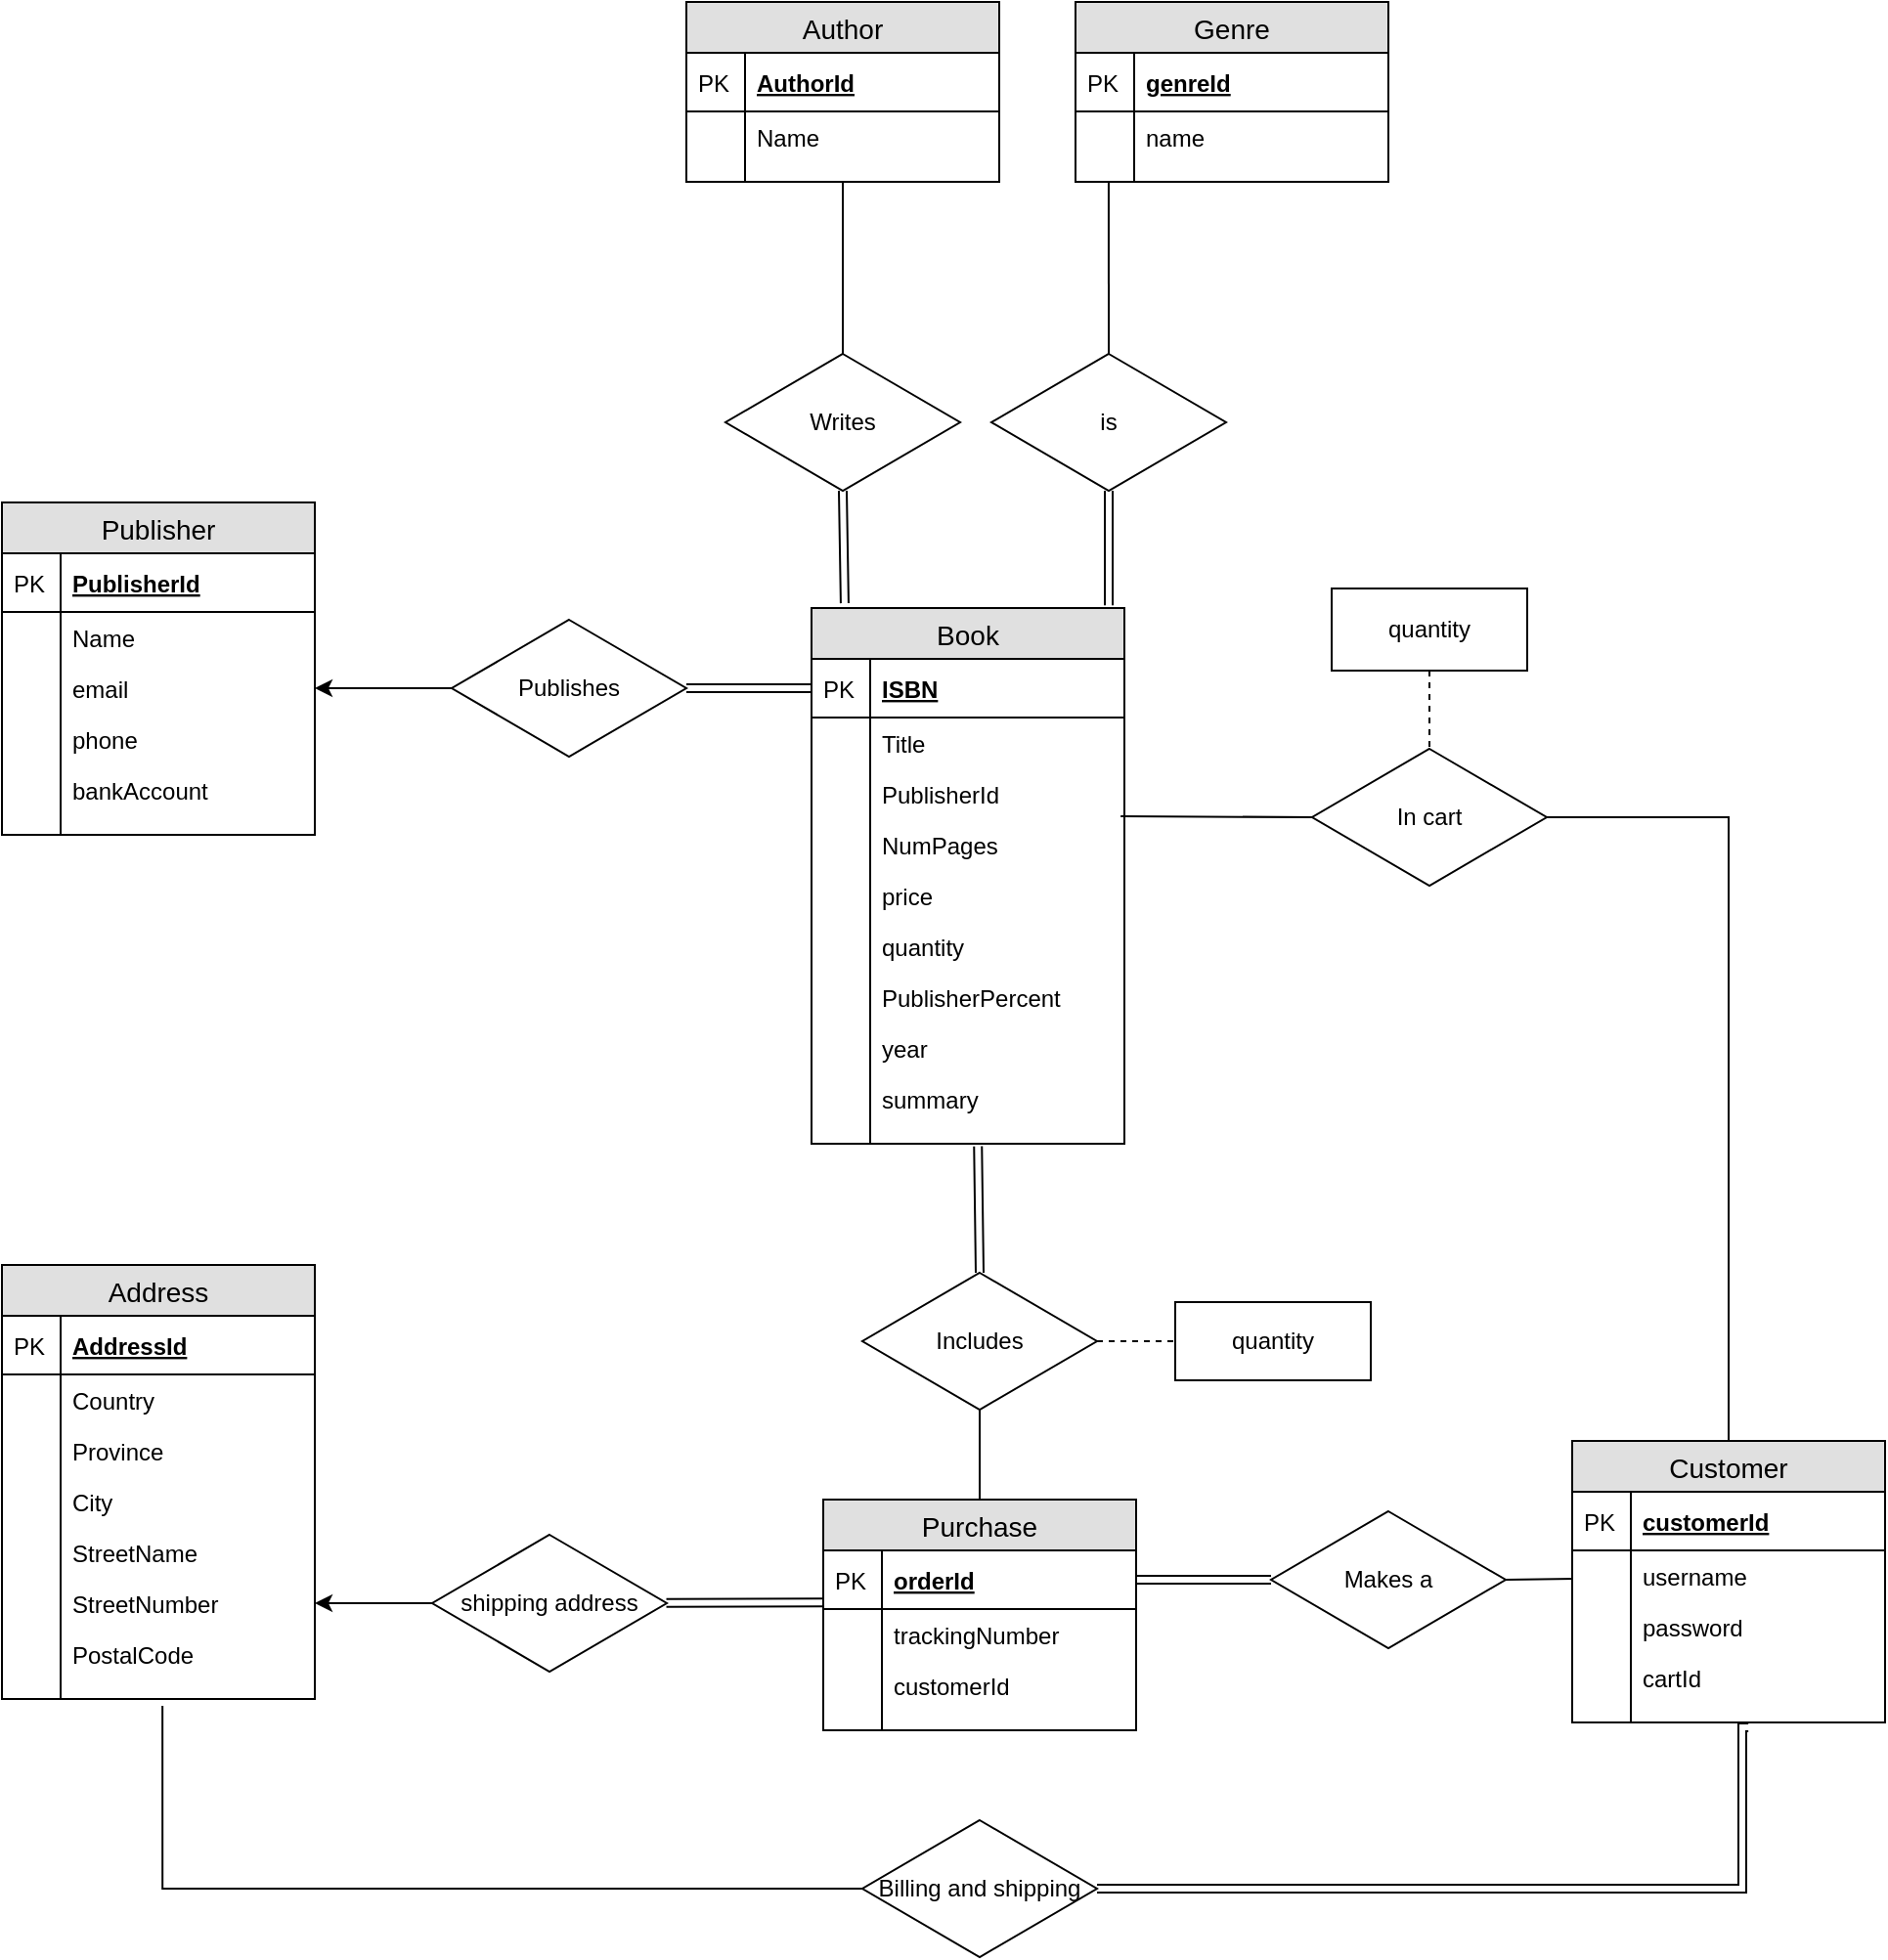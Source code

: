 <mxfile version="12.9.10" type="device"><diagram id="C5RBs43oDa-KdzZeNtuy" name="Page-1"><mxGraphModel dx="1422" dy="667" grid="1" gridSize="10" guides="1" tooltips="1" connect="1" arrows="1" fold="1" page="1" pageScale="1" pageWidth="827" pageHeight="1169" math="0" shadow="0"><root><mxCell id="WIyWlLk6GJQsqaUBKTNV-0"/><mxCell id="WIyWlLk6GJQsqaUBKTNV-1" parent="WIyWlLk6GJQsqaUBKTNV-0"/><mxCell id="-U5yD5bqYyOIiYCbtL5W-48" style="rounded=0;orthogonalLoop=1;jettySize=auto;html=1;exitX=0.5;exitY=0;exitDx=0;exitDy=0;entryX=0.5;entryY=1;entryDx=0;entryDy=0;endArrow=none;endFill=0;startArrow=none;startFill=0;" parent="WIyWlLk6GJQsqaUBKTNV-1" source="-U5yD5bqYyOIiYCbtL5W-30" target="-U5yD5bqYyOIiYCbtL5W-37" edge="1"><mxGeometry relative="1" as="geometry"/></mxCell><mxCell id="-U5yD5bqYyOIiYCbtL5W-30" value="Writes" style="rhombus;whiteSpace=wrap;html=1;" parent="WIyWlLk6GJQsqaUBKTNV-1" vertex="1"><mxGeometry x="370" y="180" width="120" height="70" as="geometry"/></mxCell><mxCell id="-U5yD5bqYyOIiYCbtL5W-72" style="rounded=0;orthogonalLoop=1;jettySize=auto;html=1;entryX=0.5;entryY=1;entryDx=0;entryDy=0;endArrow=none;endFill=0;startArrow=none;startFill=0;exitX=0.106;exitY=-0.009;exitDx=0;exitDy=0;exitPerimeter=0;shape=link;" parent="WIyWlLk6GJQsqaUBKTNV-1" source="-U5yD5bqYyOIiYCbtL5W-49" target="-U5yD5bqYyOIiYCbtL5W-30" edge="1"><mxGeometry relative="1" as="geometry"/></mxCell><mxCell id="-U5yD5bqYyOIiYCbtL5W-149" style="rounded=0;orthogonalLoop=1;jettySize=auto;html=1;exitX=0;exitY=0.5;exitDx=0;exitDy=0;entryX=1;entryY=0.5;entryDx=0;entryDy=0;endArrow=classic;endFill=1;" parent="WIyWlLk6GJQsqaUBKTNV-1" source="-U5yD5bqYyOIiYCbtL5W-148" target="-U5yD5bqYyOIiYCbtL5W-78" edge="1"><mxGeometry relative="1" as="geometry"/></mxCell><mxCell id="-U5yD5bqYyOIiYCbtL5W-152" style="rounded=0;orthogonalLoop=1;jettySize=auto;html=1;exitX=1;exitY=0.5;exitDx=0;exitDy=0;entryX=0;entryY=0.5;entryDx=0;entryDy=0;endArrow=none;endFill=0;startArrow=none;startFill=0;shape=link;" parent="WIyWlLk6GJQsqaUBKTNV-1" source="-U5yD5bqYyOIiYCbtL5W-148" target="-U5yD5bqYyOIiYCbtL5W-50" edge="1"><mxGeometry relative="1" as="geometry"/></mxCell><mxCell id="-U5yD5bqYyOIiYCbtL5W-148" value="Publishes" style="rhombus;whiteSpace=wrap;html=1;" parent="WIyWlLk6GJQsqaUBKTNV-1" vertex="1"><mxGeometry x="230" y="316" width="120" height="70" as="geometry"/></mxCell><mxCell id="-U5yD5bqYyOIiYCbtL5W-155" style="rounded=0;orthogonalLoop=1;jettySize=auto;html=1;exitX=0.5;exitY=0;exitDx=0;exitDy=0;endArrow=none;endFill=0;entryX=0.106;entryY=0.15;entryDx=0;entryDy=0;entryPerimeter=0;" parent="WIyWlLk6GJQsqaUBKTNV-1" source="-U5yD5bqYyOIiYCbtL5W-151" target="-U5yD5bqYyOIiYCbtL5W-120" edge="1"><mxGeometry relative="1" as="geometry"><mxPoint x="574" y="95" as="targetPoint"/></mxGeometry></mxCell><mxCell id="tvuTk1PtXQ_r1tq71RHd-0" style="rounded=0;orthogonalLoop=1;jettySize=auto;html=1;entryX=0.95;entryY=-0.005;entryDx=0;entryDy=0;startArrow=none;startFill=0;endArrow=none;endFill=0;entryPerimeter=0;shape=link;" parent="WIyWlLk6GJQsqaUBKTNV-1" source="-U5yD5bqYyOIiYCbtL5W-151" target="-U5yD5bqYyOIiYCbtL5W-49" edge="1"><mxGeometry relative="1" as="geometry"/></mxCell><mxCell id="-U5yD5bqYyOIiYCbtL5W-151" value="is" style="rhombus;whiteSpace=wrap;html=1;" parent="WIyWlLk6GJQsqaUBKTNV-1" vertex="1"><mxGeometry x="506" y="180" width="120" height="70" as="geometry"/></mxCell><mxCell id="-U5yD5bqYyOIiYCbtL5W-162" style="rounded=0;orthogonalLoop=1;jettySize=auto;html=1;exitX=0.5;exitY=0;exitDx=0;exitDy=0;entryX=0.532;entryY=1.133;entryDx=0;entryDy=0;entryPerimeter=0;endArrow=none;endFill=0;shape=link;" parent="WIyWlLk6GJQsqaUBKTNV-1" source="-U5yD5bqYyOIiYCbtL5W-158" target="-U5yD5bqYyOIiYCbtL5W-58" edge="1"><mxGeometry relative="1" as="geometry"/></mxCell><mxCell id="-U5yD5bqYyOIiYCbtL5W-163" style="rounded=0;orthogonalLoop=1;jettySize=auto;html=1;exitX=0.5;exitY=1;exitDx=0;exitDy=0;entryX=0.5;entryY=0;entryDx=0;entryDy=0;endArrow=none;endFill=0;" parent="WIyWlLk6GJQsqaUBKTNV-1" source="-U5yD5bqYyOIiYCbtL5W-158" target="-U5yD5bqYyOIiYCbtL5W-137" edge="1"><mxGeometry relative="1" as="geometry"/></mxCell><mxCell id="-U5yD5bqYyOIiYCbtL5W-37" value="Author" style="swimlane;fontStyle=0;childLayout=stackLayout;horizontal=1;startSize=26;fillColor=#e0e0e0;horizontalStack=0;resizeParent=1;resizeParentMax=0;resizeLast=0;collapsible=1;marginBottom=0;swimlaneFillColor=#ffffff;align=center;fontSize=14;" parent="WIyWlLk6GJQsqaUBKTNV-1" vertex="1"><mxGeometry x="350" width="160" height="92" as="geometry"/></mxCell><mxCell id="-U5yD5bqYyOIiYCbtL5W-38" value="AuthorId" style="shape=partialRectangle;top=0;left=0;right=0;bottom=1;align=left;verticalAlign=middle;fillColor=none;spacingLeft=34;spacingRight=4;overflow=hidden;rotatable=0;points=[[0,0.5],[1,0.5]];portConstraint=eastwest;dropTarget=0;fontStyle=5;fontSize=12;" parent="-U5yD5bqYyOIiYCbtL5W-37" vertex="1"><mxGeometry y="26" width="160" height="30" as="geometry"/></mxCell><mxCell id="-U5yD5bqYyOIiYCbtL5W-39" value="PK" style="shape=partialRectangle;top=0;left=0;bottom=0;fillColor=none;align=left;verticalAlign=middle;spacingLeft=4;spacingRight=4;overflow=hidden;rotatable=0;points=[];portConstraint=eastwest;part=1;fontSize=12;" parent="-U5yD5bqYyOIiYCbtL5W-38" vertex="1" connectable="0"><mxGeometry width="30" height="30" as="geometry"/></mxCell><mxCell id="-U5yD5bqYyOIiYCbtL5W-40" value="Name" style="shape=partialRectangle;top=0;left=0;right=0;bottom=0;align=left;verticalAlign=top;fillColor=none;spacingLeft=34;spacingRight=4;overflow=hidden;rotatable=0;points=[[0,0.5],[1,0.5]];portConstraint=eastwest;dropTarget=0;fontSize=12;" parent="-U5yD5bqYyOIiYCbtL5W-37" vertex="1"><mxGeometry y="56" width="160" height="26" as="geometry"/></mxCell><mxCell id="-U5yD5bqYyOIiYCbtL5W-41" value="" style="shape=partialRectangle;top=0;left=0;bottom=0;fillColor=none;align=left;verticalAlign=top;spacingLeft=4;spacingRight=4;overflow=hidden;rotatable=0;points=[];portConstraint=eastwest;part=1;fontSize=12;" parent="-U5yD5bqYyOIiYCbtL5W-40" vertex="1" connectable="0"><mxGeometry width="30" height="26" as="geometry"/></mxCell><mxCell id="-U5yD5bqYyOIiYCbtL5W-46" value="" style="shape=partialRectangle;top=0;left=0;right=0;bottom=0;align=left;verticalAlign=top;fillColor=none;spacingLeft=34;spacingRight=4;overflow=hidden;rotatable=0;points=[[0,0.5],[1,0.5]];portConstraint=eastwest;dropTarget=0;fontSize=12;" parent="-U5yD5bqYyOIiYCbtL5W-37" vertex="1"><mxGeometry y="82" width="160" height="10" as="geometry"/></mxCell><mxCell id="-U5yD5bqYyOIiYCbtL5W-47" value="" style="shape=partialRectangle;top=0;left=0;bottom=0;fillColor=none;align=left;verticalAlign=top;spacingLeft=4;spacingRight=4;overflow=hidden;rotatable=0;points=[];portConstraint=eastwest;part=1;fontSize=12;" parent="-U5yD5bqYyOIiYCbtL5W-46" vertex="1" connectable="0"><mxGeometry width="30" height="10" as="geometry"/></mxCell><mxCell id="-U5yD5bqYyOIiYCbtL5W-111" value="Genre" style="swimlane;fontStyle=0;childLayout=stackLayout;horizontal=1;startSize=26;fillColor=#e0e0e0;horizontalStack=0;resizeParent=1;resizeParentMax=0;resizeLast=0;collapsible=1;marginBottom=0;swimlaneFillColor=#ffffff;align=center;fontSize=14;" parent="WIyWlLk6GJQsqaUBKTNV-1" vertex="1"><mxGeometry x="549" width="160" height="92" as="geometry"/></mxCell><mxCell id="-U5yD5bqYyOIiYCbtL5W-112" value="genreId" style="shape=partialRectangle;top=0;left=0;right=0;bottom=1;align=left;verticalAlign=middle;fillColor=none;spacingLeft=34;spacingRight=4;overflow=hidden;rotatable=0;points=[[0,0.5],[1,0.5]];portConstraint=eastwest;dropTarget=0;fontStyle=5;fontSize=12;" parent="-U5yD5bqYyOIiYCbtL5W-111" vertex="1"><mxGeometry y="26" width="160" height="30" as="geometry"/></mxCell><mxCell id="-U5yD5bqYyOIiYCbtL5W-113" value="PK" style="shape=partialRectangle;top=0;left=0;bottom=0;fillColor=none;align=left;verticalAlign=middle;spacingLeft=4;spacingRight=4;overflow=hidden;rotatable=0;points=[];portConstraint=eastwest;part=1;fontSize=12;" parent="-U5yD5bqYyOIiYCbtL5W-112" vertex="1" connectable="0"><mxGeometry width="30" height="30" as="geometry"/></mxCell><mxCell id="-U5yD5bqYyOIiYCbtL5W-114" value="name" style="shape=partialRectangle;top=0;left=0;right=0;bottom=0;align=left;verticalAlign=top;fillColor=none;spacingLeft=34;spacingRight=4;overflow=hidden;rotatable=0;points=[[0,0.5],[1,0.5]];portConstraint=eastwest;dropTarget=0;fontSize=12;" parent="-U5yD5bqYyOIiYCbtL5W-111" vertex="1"><mxGeometry y="56" width="160" height="26" as="geometry"/></mxCell><mxCell id="-U5yD5bqYyOIiYCbtL5W-115" value="" style="shape=partialRectangle;top=0;left=0;bottom=0;fillColor=none;align=left;verticalAlign=top;spacingLeft=4;spacingRight=4;overflow=hidden;rotatable=0;points=[];portConstraint=eastwest;part=1;fontSize=12;" parent="-U5yD5bqYyOIiYCbtL5W-114" vertex="1" connectable="0"><mxGeometry width="30" height="26" as="geometry"/></mxCell><mxCell id="-U5yD5bqYyOIiYCbtL5W-120" value="" style="shape=partialRectangle;top=0;left=0;right=0;bottom=0;align=left;verticalAlign=top;fillColor=none;spacingLeft=34;spacingRight=4;overflow=hidden;rotatable=0;points=[[0,0.5],[1,0.5]];portConstraint=eastwest;dropTarget=0;fontSize=12;" parent="-U5yD5bqYyOIiYCbtL5W-111" vertex="1"><mxGeometry y="82" width="160" height="10" as="geometry"/></mxCell><mxCell id="-U5yD5bqYyOIiYCbtL5W-121" value="" style="shape=partialRectangle;top=0;left=0;bottom=0;fillColor=none;align=left;verticalAlign=top;spacingLeft=4;spacingRight=4;overflow=hidden;rotatable=0;points=[];portConstraint=eastwest;part=1;fontSize=12;" parent="-U5yD5bqYyOIiYCbtL5W-120" vertex="1" connectable="0"><mxGeometry width="30" height="10" as="geometry"/></mxCell><mxCell id="tvuTk1PtXQ_r1tq71RHd-68" style="edgeStyle=none;rounded=0;orthogonalLoop=1;jettySize=auto;html=1;exitX=1;exitY=0.5;exitDx=0;exitDy=0;entryX=0;entryY=0.5;entryDx=0;entryDy=0;startArrow=none;startFill=0;endArrow=none;endFill=0;dashed=1;" parent="WIyWlLk6GJQsqaUBKTNV-1" source="-U5yD5bqYyOIiYCbtL5W-158" target="tvuTk1PtXQ_r1tq71RHd-67" edge="1"><mxGeometry relative="1" as="geometry"/></mxCell><mxCell id="-U5yD5bqYyOIiYCbtL5W-158" value="Includes" style="rhombus;whiteSpace=wrap;html=1;" parent="WIyWlLk6GJQsqaUBKTNV-1" vertex="1"><mxGeometry x="440" y="650" width="120" height="70" as="geometry"/></mxCell><mxCell id="-U5yD5bqYyOIiYCbtL5W-49" value="Book" style="swimlane;fontStyle=0;childLayout=stackLayout;horizontal=1;startSize=26;fillColor=#e0e0e0;horizontalStack=0;resizeParent=1;resizeParentMax=0;resizeLast=0;collapsible=1;marginBottom=0;swimlaneFillColor=#ffffff;align=center;fontSize=14;" parent="WIyWlLk6GJQsqaUBKTNV-1" vertex="1"><mxGeometry x="414" y="310" width="160" height="274" as="geometry"/></mxCell><mxCell id="-U5yD5bqYyOIiYCbtL5W-50" value="ISBN" style="shape=partialRectangle;top=0;left=0;right=0;bottom=1;align=left;verticalAlign=middle;fillColor=none;spacingLeft=34;spacingRight=4;overflow=hidden;rotatable=0;points=[[0,0.5],[1,0.5]];portConstraint=eastwest;dropTarget=0;fontStyle=5;fontSize=12;" parent="-U5yD5bqYyOIiYCbtL5W-49" vertex="1"><mxGeometry y="26" width="160" height="30" as="geometry"/></mxCell><mxCell id="-U5yD5bqYyOIiYCbtL5W-51" value="PK" style="shape=partialRectangle;top=0;left=0;bottom=0;fillColor=none;align=left;verticalAlign=middle;spacingLeft=4;spacingRight=4;overflow=hidden;rotatable=0;points=[];portConstraint=eastwest;part=1;fontSize=12;" parent="-U5yD5bqYyOIiYCbtL5W-50" vertex="1" connectable="0"><mxGeometry width="30" height="30" as="geometry"/></mxCell><mxCell id="-U5yD5bqYyOIiYCbtL5W-52" value="Title" style="shape=partialRectangle;top=0;left=0;right=0;bottom=0;align=left;verticalAlign=top;fillColor=none;spacingLeft=34;spacingRight=4;overflow=hidden;rotatable=0;points=[[0,0.5],[1,0.5]];portConstraint=eastwest;dropTarget=0;fontSize=12;" parent="-U5yD5bqYyOIiYCbtL5W-49" vertex="1"><mxGeometry y="56" width="160" height="26" as="geometry"/></mxCell><mxCell id="-U5yD5bqYyOIiYCbtL5W-53" value="" style="shape=partialRectangle;top=0;left=0;bottom=0;fillColor=none;align=left;verticalAlign=top;spacingLeft=4;spacingRight=4;overflow=hidden;rotatable=0;points=[];portConstraint=eastwest;part=1;fontSize=12;" parent="-U5yD5bqYyOIiYCbtL5W-52" vertex="1" connectable="0"><mxGeometry width="30" height="26" as="geometry"/></mxCell><mxCell id="-U5yD5bqYyOIiYCbtL5W-56" value="PublisherId" style="shape=partialRectangle;top=0;left=0;right=0;bottom=0;align=left;verticalAlign=top;fillColor=none;spacingLeft=34;spacingRight=4;overflow=hidden;rotatable=0;points=[[0,0.5],[1,0.5]];portConstraint=eastwest;dropTarget=0;fontSize=12;" parent="-U5yD5bqYyOIiYCbtL5W-49" vertex="1"><mxGeometry y="82" width="160" height="26" as="geometry"/></mxCell><mxCell id="-U5yD5bqYyOIiYCbtL5W-57" value="" style="shape=partialRectangle;top=0;left=0;bottom=0;fillColor=none;align=left;verticalAlign=top;spacingLeft=4;spacingRight=4;overflow=hidden;rotatable=0;points=[];portConstraint=eastwest;part=1;fontSize=12;" parent="-U5yD5bqYyOIiYCbtL5W-56" vertex="1" connectable="0"><mxGeometry width="30" height="26" as="geometry"/></mxCell><mxCell id="-U5yD5bqYyOIiYCbtL5W-60" value="NumPages" style="shape=partialRectangle;top=0;left=0;right=0;bottom=0;align=left;verticalAlign=top;fillColor=none;spacingLeft=34;spacingRight=4;overflow=hidden;rotatable=0;points=[[0,0.5],[1,0.5]];portConstraint=eastwest;dropTarget=0;fontSize=12;" parent="-U5yD5bqYyOIiYCbtL5W-49" vertex="1"><mxGeometry y="108" width="160" height="26" as="geometry"/></mxCell><mxCell id="-U5yD5bqYyOIiYCbtL5W-61" value="" style="shape=partialRectangle;top=0;left=0;bottom=0;fillColor=none;align=left;verticalAlign=top;spacingLeft=4;spacingRight=4;overflow=hidden;rotatable=0;points=[];portConstraint=eastwest;part=1;fontSize=12;" parent="-U5yD5bqYyOIiYCbtL5W-60" vertex="1" connectable="0"><mxGeometry width="30" height="26" as="geometry"/></mxCell><mxCell id="-U5yD5bqYyOIiYCbtL5W-62" value="price" style="shape=partialRectangle;top=0;left=0;right=0;bottom=0;align=left;verticalAlign=top;fillColor=none;spacingLeft=34;spacingRight=4;overflow=hidden;rotatable=0;points=[[0,0.5],[1,0.5]];portConstraint=eastwest;dropTarget=0;fontSize=12;" parent="-U5yD5bqYyOIiYCbtL5W-49" vertex="1"><mxGeometry y="134" width="160" height="26" as="geometry"/></mxCell><mxCell id="-U5yD5bqYyOIiYCbtL5W-63" value="" style="shape=partialRectangle;top=0;left=0;bottom=0;fillColor=none;align=left;verticalAlign=top;spacingLeft=4;spacingRight=4;overflow=hidden;rotatable=0;points=[];portConstraint=eastwest;part=1;fontSize=12;" parent="-U5yD5bqYyOIiYCbtL5W-62" vertex="1" connectable="0"><mxGeometry width="30" height="26" as="geometry"/></mxCell><mxCell id="-U5yD5bqYyOIiYCbtL5W-64" value="quantity" style="shape=partialRectangle;top=0;left=0;right=0;bottom=0;align=left;verticalAlign=top;fillColor=none;spacingLeft=34;spacingRight=4;overflow=hidden;rotatable=0;points=[[0,0.5],[1,0.5]];portConstraint=eastwest;dropTarget=0;fontSize=12;" parent="-U5yD5bqYyOIiYCbtL5W-49" vertex="1"><mxGeometry y="160" width="160" height="26" as="geometry"/></mxCell><mxCell id="-U5yD5bqYyOIiYCbtL5W-65" value="" style="shape=partialRectangle;top=0;left=0;bottom=0;fillColor=none;align=left;verticalAlign=top;spacingLeft=4;spacingRight=4;overflow=hidden;rotatable=0;points=[];portConstraint=eastwest;part=1;fontSize=12;" parent="-U5yD5bqYyOIiYCbtL5W-64" vertex="1" connectable="0"><mxGeometry width="30" height="26" as="geometry"/></mxCell><mxCell id="-U5yD5bqYyOIiYCbtL5W-66" value="PublisherPercent" style="shape=partialRectangle;top=0;left=0;right=0;bottom=0;align=left;verticalAlign=top;fillColor=none;spacingLeft=34;spacingRight=4;overflow=hidden;rotatable=0;points=[[0,0.5],[1,0.5]];portConstraint=eastwest;dropTarget=0;fontSize=12;" parent="-U5yD5bqYyOIiYCbtL5W-49" vertex="1"><mxGeometry y="186" width="160" height="26" as="geometry"/></mxCell><mxCell id="-U5yD5bqYyOIiYCbtL5W-67" value="" style="shape=partialRectangle;top=0;left=0;bottom=0;fillColor=none;align=left;verticalAlign=top;spacingLeft=4;spacingRight=4;overflow=hidden;rotatable=0;points=[];portConstraint=eastwest;part=1;fontSize=12;" parent="-U5yD5bqYyOIiYCbtL5W-66" vertex="1" connectable="0"><mxGeometry width="30" height="26" as="geometry"/></mxCell><mxCell id="-U5yD5bqYyOIiYCbtL5W-68" value="year" style="shape=partialRectangle;top=0;left=0;right=0;bottom=0;align=left;verticalAlign=top;fillColor=none;spacingLeft=34;spacingRight=4;overflow=hidden;rotatable=0;points=[[0,0.5],[1,0.5]];portConstraint=eastwest;dropTarget=0;fontSize=12;" parent="-U5yD5bqYyOIiYCbtL5W-49" vertex="1"><mxGeometry y="212" width="160" height="26" as="geometry"/></mxCell><mxCell id="-U5yD5bqYyOIiYCbtL5W-69" value="" style="shape=partialRectangle;top=0;left=0;bottom=0;fillColor=none;align=left;verticalAlign=top;spacingLeft=4;spacingRight=4;overflow=hidden;rotatable=0;points=[];portConstraint=eastwest;part=1;fontSize=12;" parent="-U5yD5bqYyOIiYCbtL5W-68" vertex="1" connectable="0"><mxGeometry width="30" height="26" as="geometry"/></mxCell><mxCell id="-U5yD5bqYyOIiYCbtL5W-70" value="summary" style="shape=partialRectangle;top=0;left=0;right=0;bottom=0;align=left;verticalAlign=top;fillColor=none;spacingLeft=34;spacingRight=4;overflow=hidden;rotatable=0;points=[[0,0.5],[1,0.5]];portConstraint=eastwest;dropTarget=0;fontSize=12;" parent="-U5yD5bqYyOIiYCbtL5W-49" vertex="1"><mxGeometry y="238" width="160" height="26" as="geometry"/></mxCell><mxCell id="-U5yD5bqYyOIiYCbtL5W-71" value="" style="shape=partialRectangle;top=0;left=0;bottom=0;fillColor=none;align=left;verticalAlign=top;spacingLeft=4;spacingRight=4;overflow=hidden;rotatable=0;points=[];portConstraint=eastwest;part=1;fontSize=12;" parent="-U5yD5bqYyOIiYCbtL5W-70" vertex="1" connectable="0"><mxGeometry width="30" height="26" as="geometry"/></mxCell><mxCell id="-U5yD5bqYyOIiYCbtL5W-58" value="" style="shape=partialRectangle;top=0;left=0;right=0;bottom=0;align=left;verticalAlign=top;fillColor=none;spacingLeft=34;spacingRight=4;overflow=hidden;rotatable=0;points=[[0,0.5],[1,0.5]];portConstraint=eastwest;dropTarget=0;fontSize=12;" parent="-U5yD5bqYyOIiYCbtL5W-49" vertex="1"><mxGeometry y="264" width="160" height="10" as="geometry"/></mxCell><mxCell id="-U5yD5bqYyOIiYCbtL5W-59" value="" style="shape=partialRectangle;top=0;left=0;bottom=0;fillColor=none;align=left;verticalAlign=top;spacingLeft=4;spacingRight=4;overflow=hidden;rotatable=0;points=[];portConstraint=eastwest;part=1;fontSize=12;" parent="-U5yD5bqYyOIiYCbtL5W-58" vertex="1" connectable="0"><mxGeometry width="30" height="10" as="geometry"/></mxCell><mxCell id="-U5yD5bqYyOIiYCbtL5W-90" value="Address" style="swimlane;fontStyle=0;childLayout=stackLayout;horizontal=1;startSize=26;fillColor=#e0e0e0;horizontalStack=0;resizeParent=1;resizeParentMax=0;resizeLast=0;collapsible=1;marginBottom=0;swimlaneFillColor=#ffffff;align=center;fontSize=14;" parent="WIyWlLk6GJQsqaUBKTNV-1" vertex="1"><mxGeometry y="646" width="160" height="222" as="geometry"/></mxCell><mxCell id="-U5yD5bqYyOIiYCbtL5W-101" value="AddressId" style="shape=partialRectangle;top=0;left=0;right=0;bottom=1;align=left;verticalAlign=middle;fillColor=none;spacingLeft=34;spacingRight=4;overflow=hidden;rotatable=0;points=[[0,0.5],[1,0.5]];portConstraint=eastwest;dropTarget=0;fontStyle=5;fontSize=12;" parent="-U5yD5bqYyOIiYCbtL5W-90" vertex="1"><mxGeometry y="26" width="160" height="30" as="geometry"/></mxCell><mxCell id="-U5yD5bqYyOIiYCbtL5W-102" value="PK" style="shape=partialRectangle;top=0;left=0;bottom=0;fillColor=none;align=left;verticalAlign=middle;spacingLeft=4;spacingRight=4;overflow=hidden;rotatable=0;points=[];portConstraint=eastwest;part=1;fontSize=12;" parent="-U5yD5bqYyOIiYCbtL5W-101" vertex="1" connectable="0"><mxGeometry width="30" height="30" as="geometry"/></mxCell><mxCell id="-U5yD5bqYyOIiYCbtL5W-93" value="Country" style="shape=partialRectangle;top=0;left=0;right=0;bottom=0;align=left;verticalAlign=top;fillColor=none;spacingLeft=34;spacingRight=4;overflow=hidden;rotatable=0;points=[[0,0.5],[1,0.5]];portConstraint=eastwest;dropTarget=0;fontSize=12;" parent="-U5yD5bqYyOIiYCbtL5W-90" vertex="1"><mxGeometry y="56" width="160" height="26" as="geometry"/></mxCell><mxCell id="-U5yD5bqYyOIiYCbtL5W-94" value="" style="shape=partialRectangle;top=0;left=0;bottom=0;fillColor=none;align=left;verticalAlign=top;spacingLeft=4;spacingRight=4;overflow=hidden;rotatable=0;points=[];portConstraint=eastwest;part=1;fontSize=12;" parent="-U5yD5bqYyOIiYCbtL5W-93" vertex="1" connectable="0"><mxGeometry width="30" height="26" as="geometry"/></mxCell><mxCell id="tvuTk1PtXQ_r1tq71RHd-54" value="Province" style="shape=partialRectangle;top=0;left=0;right=0;bottom=0;align=left;verticalAlign=top;fillColor=none;spacingLeft=34;spacingRight=4;overflow=hidden;rotatable=0;points=[[0,0.5],[1,0.5]];portConstraint=eastwest;dropTarget=0;fontSize=12;" parent="-U5yD5bqYyOIiYCbtL5W-90" vertex="1"><mxGeometry y="82" width="160" height="26" as="geometry"/></mxCell><mxCell id="tvuTk1PtXQ_r1tq71RHd-55" value="" style="shape=partialRectangle;top=0;left=0;bottom=0;fillColor=none;align=left;verticalAlign=top;spacingLeft=4;spacingRight=4;overflow=hidden;rotatable=0;points=[];portConstraint=eastwest;part=1;fontSize=12;" parent="tvuTk1PtXQ_r1tq71RHd-54" vertex="1" connectable="0"><mxGeometry width="30" height="26" as="geometry"/></mxCell><mxCell id="tvuTk1PtXQ_r1tq71RHd-56" value="City" style="shape=partialRectangle;top=0;left=0;right=0;bottom=0;align=left;verticalAlign=top;fillColor=none;spacingLeft=34;spacingRight=4;overflow=hidden;rotatable=0;points=[[0,0.5],[1,0.5]];portConstraint=eastwest;dropTarget=0;fontSize=12;" parent="-U5yD5bqYyOIiYCbtL5W-90" vertex="1"><mxGeometry y="108" width="160" height="26" as="geometry"/></mxCell><mxCell id="tvuTk1PtXQ_r1tq71RHd-57" value="" style="shape=partialRectangle;top=0;left=0;bottom=0;fillColor=none;align=left;verticalAlign=top;spacingLeft=4;spacingRight=4;overflow=hidden;rotatable=0;points=[];portConstraint=eastwest;part=1;fontSize=12;" parent="tvuTk1PtXQ_r1tq71RHd-56" vertex="1" connectable="0"><mxGeometry width="30" height="26" as="geometry"/></mxCell><mxCell id="tvuTk1PtXQ_r1tq71RHd-58" value="StreetName" style="shape=partialRectangle;top=0;left=0;right=0;bottom=0;align=left;verticalAlign=top;fillColor=none;spacingLeft=34;spacingRight=4;overflow=hidden;rotatable=0;points=[[0,0.5],[1,0.5]];portConstraint=eastwest;dropTarget=0;fontSize=12;" parent="-U5yD5bqYyOIiYCbtL5W-90" vertex="1"><mxGeometry y="134" width="160" height="26" as="geometry"/></mxCell><mxCell id="tvuTk1PtXQ_r1tq71RHd-59" value="" style="shape=partialRectangle;top=0;left=0;bottom=0;fillColor=none;align=left;verticalAlign=top;spacingLeft=4;spacingRight=4;overflow=hidden;rotatable=0;points=[];portConstraint=eastwest;part=1;fontSize=12;" parent="tvuTk1PtXQ_r1tq71RHd-58" vertex="1" connectable="0"><mxGeometry width="30" height="26" as="geometry"/></mxCell><mxCell id="tvuTk1PtXQ_r1tq71RHd-60" value="StreetNumber" style="shape=partialRectangle;top=0;left=0;right=0;bottom=0;align=left;verticalAlign=top;fillColor=none;spacingLeft=34;spacingRight=4;overflow=hidden;rotatable=0;points=[[0,0.5],[1,0.5]];portConstraint=eastwest;dropTarget=0;fontSize=12;" parent="-U5yD5bqYyOIiYCbtL5W-90" vertex="1"><mxGeometry y="160" width="160" height="26" as="geometry"/></mxCell><mxCell id="tvuTk1PtXQ_r1tq71RHd-61" value="" style="shape=partialRectangle;top=0;left=0;bottom=0;fillColor=none;align=left;verticalAlign=top;spacingLeft=4;spacingRight=4;overflow=hidden;rotatable=0;points=[];portConstraint=eastwest;part=1;fontSize=12;" parent="tvuTk1PtXQ_r1tq71RHd-60" vertex="1" connectable="0"><mxGeometry width="30" height="26" as="geometry"/></mxCell><mxCell id="tvuTk1PtXQ_r1tq71RHd-62" value="PostalCode" style="shape=partialRectangle;top=0;left=0;right=0;bottom=0;align=left;verticalAlign=top;fillColor=none;spacingLeft=34;spacingRight=4;overflow=hidden;rotatable=0;points=[[0,0.5],[1,0.5]];portConstraint=eastwest;dropTarget=0;fontSize=12;" parent="-U5yD5bqYyOIiYCbtL5W-90" vertex="1"><mxGeometry y="186" width="160" height="26" as="geometry"/></mxCell><mxCell id="tvuTk1PtXQ_r1tq71RHd-63" value="" style="shape=partialRectangle;top=0;left=0;bottom=0;fillColor=none;align=left;verticalAlign=top;spacingLeft=4;spacingRight=4;overflow=hidden;rotatable=0;points=[];portConstraint=eastwest;part=1;fontSize=12;" parent="tvuTk1PtXQ_r1tq71RHd-62" vertex="1" connectable="0"><mxGeometry width="30" height="26" as="geometry"/></mxCell><mxCell id="-U5yD5bqYyOIiYCbtL5W-99" value="" style="shape=partialRectangle;top=0;left=0;right=0;bottom=0;align=left;verticalAlign=top;fillColor=none;spacingLeft=34;spacingRight=4;overflow=hidden;rotatable=0;points=[[0,0.5],[1,0.5]];portConstraint=eastwest;dropTarget=0;fontSize=12;" parent="-U5yD5bqYyOIiYCbtL5W-90" vertex="1"><mxGeometry y="212" width="160" height="10" as="geometry"/></mxCell><mxCell id="-U5yD5bqYyOIiYCbtL5W-100" value="" style="shape=partialRectangle;top=0;left=0;bottom=0;fillColor=none;align=left;verticalAlign=top;spacingLeft=4;spacingRight=4;overflow=hidden;rotatable=0;points=[];portConstraint=eastwest;part=1;fontSize=12;" parent="-U5yD5bqYyOIiYCbtL5W-99" vertex="1" connectable="0"><mxGeometry width="30" height="10" as="geometry"/></mxCell><mxCell id="tvuTk1PtXQ_r1tq71RHd-1" style="rounded=0;orthogonalLoop=1;jettySize=auto;html=1;entryX=1;entryY=0.5;entryDx=0;entryDy=0;startArrow=none;startFill=0;endArrow=classic;endFill=1;shape=link;" parent="WIyWlLk6GJQsqaUBKTNV-1" source="-U5yD5bqYyOIiYCbtL5W-164" target="-U5yD5bqYyOIiYCbtL5W-138" edge="1"><mxGeometry relative="1" as="geometry"/></mxCell><mxCell id="tvuTk1PtXQ_r1tq71RHd-5" style="edgeStyle=none;rounded=0;orthogonalLoop=1;jettySize=auto;html=1;exitX=1;exitY=0.5;exitDx=0;exitDy=0;entryX=0.025;entryY=0.058;entryDx=0;entryDy=0;entryPerimeter=0;startArrow=none;startFill=0;endArrow=none;endFill=0;" parent="WIyWlLk6GJQsqaUBKTNV-1" source="-U5yD5bqYyOIiYCbtL5W-164" edge="1"><mxGeometry relative="1" as="geometry"><mxPoint x="804" y="806.508" as="targetPoint"/></mxGeometry></mxCell><mxCell id="-U5yD5bqYyOIiYCbtL5W-164" value="Makes a" style="rhombus;whiteSpace=wrap;html=1;" parent="WIyWlLk6GJQsqaUBKTNV-1" vertex="1"><mxGeometry x="649" y="772" width="120" height="70" as="geometry"/></mxCell><mxCell id="-U5yD5bqYyOIiYCbtL5W-170" style="rounded=0;orthogonalLoop=1;jettySize=auto;html=1;entryX=0.004;entryY=0.889;entryDx=0;entryDy=0;entryPerimeter=0;endArrow=none;endFill=0;shape=link;" parent="WIyWlLk6GJQsqaUBKTNV-1" source="-U5yD5bqYyOIiYCbtL5W-167" target="-U5yD5bqYyOIiYCbtL5W-138" edge="1"><mxGeometry relative="1" as="geometry"/></mxCell><mxCell id="tvuTk1PtXQ_r1tq71RHd-2" style="rounded=0;orthogonalLoop=1;jettySize=auto;html=1;startArrow=none;startFill=0;endArrow=classic;endFill=1;entryX=1;entryY=0.5;entryDx=0;entryDy=0;" parent="WIyWlLk6GJQsqaUBKTNV-1" source="-U5yD5bqYyOIiYCbtL5W-167" target="tvuTk1PtXQ_r1tq71RHd-60" edge="1"><mxGeometry relative="1" as="geometry"><mxPoint x="160" y="810" as="targetPoint"/></mxGeometry></mxCell><mxCell id="-U5yD5bqYyOIiYCbtL5W-167" value="shipping address" style="rhombus;whiteSpace=wrap;html=1;" parent="WIyWlLk6GJQsqaUBKTNV-1" vertex="1"><mxGeometry x="220" y="784" width="120" height="70" as="geometry"/></mxCell><mxCell id="tvuTk1PtXQ_r1tq71RHd-3" style="edgeStyle=orthogonalEdgeStyle;rounded=0;orthogonalLoop=1;jettySize=auto;html=1;entryX=0.563;entryY=1.25;entryDx=0;entryDy=0;entryPerimeter=0;startArrow=none;startFill=0;endArrow=none;endFill=0;shape=link;" parent="WIyWlLk6GJQsqaUBKTNV-1" source="-U5yD5bqYyOIiYCbtL5W-172" target="-U5yD5bqYyOIiYCbtL5W-131" edge="1"><mxGeometry relative="1" as="geometry"><Array as="points"><mxPoint x="890" y="965"/></Array></mxGeometry></mxCell><mxCell id="tvuTk1PtXQ_r1tq71RHd-4" style="edgeStyle=orthogonalEdgeStyle;rounded=0;orthogonalLoop=1;jettySize=auto;html=1;entryX=0.513;entryY=1.35;entryDx=0;entryDy=0;entryPerimeter=0;startArrow=none;startFill=0;endArrow=none;endFill=0;" parent="WIyWlLk6GJQsqaUBKTNV-1" source="-U5yD5bqYyOIiYCbtL5W-172" target="-U5yD5bqYyOIiYCbtL5W-99" edge="1"><mxGeometry relative="1" as="geometry"><Array as="points"><mxPoint x="82" y="965"/></Array></mxGeometry></mxCell><mxCell id="-U5yD5bqYyOIiYCbtL5W-172" value="Billing and shipping" style="rhombus;whiteSpace=wrap;html=1;" parent="WIyWlLk6GJQsqaUBKTNV-1" vertex="1"><mxGeometry x="440" y="930" width="120" height="70" as="geometry"/></mxCell><mxCell id="-U5yD5bqYyOIiYCbtL5W-73" value="Publisher" style="swimlane;fontStyle=0;childLayout=stackLayout;horizontal=1;startSize=26;fillColor=#e0e0e0;horizontalStack=0;resizeParent=1;resizeParentMax=0;resizeLast=0;collapsible=1;marginBottom=0;swimlaneFillColor=#ffffff;align=center;fontSize=14;" parent="WIyWlLk6GJQsqaUBKTNV-1" vertex="1"><mxGeometry y="256" width="160" height="170" as="geometry"/></mxCell><mxCell id="-U5yD5bqYyOIiYCbtL5W-74" value="PublisherId" style="shape=partialRectangle;top=0;left=0;right=0;bottom=1;align=left;verticalAlign=middle;fillColor=none;spacingLeft=34;spacingRight=4;overflow=hidden;rotatable=0;points=[[0,0.5],[1,0.5]];portConstraint=eastwest;dropTarget=0;fontStyle=5;fontSize=12;" parent="-U5yD5bqYyOIiYCbtL5W-73" vertex="1"><mxGeometry y="26" width="160" height="30" as="geometry"/></mxCell><mxCell id="-U5yD5bqYyOIiYCbtL5W-75" value="PK" style="shape=partialRectangle;top=0;left=0;bottom=0;fillColor=none;align=left;verticalAlign=middle;spacingLeft=4;spacingRight=4;overflow=hidden;rotatable=0;points=[];portConstraint=eastwest;part=1;fontSize=12;" parent="-U5yD5bqYyOIiYCbtL5W-74" vertex="1" connectable="0"><mxGeometry width="30" height="30" as="geometry"/></mxCell><mxCell id="-U5yD5bqYyOIiYCbtL5W-76" value="Name" style="shape=partialRectangle;top=0;left=0;right=0;bottom=0;align=left;verticalAlign=top;fillColor=none;spacingLeft=34;spacingRight=4;overflow=hidden;rotatable=0;points=[[0,0.5],[1,0.5]];portConstraint=eastwest;dropTarget=0;fontSize=12;" parent="-U5yD5bqYyOIiYCbtL5W-73" vertex="1"><mxGeometry y="56" width="160" height="26" as="geometry"/></mxCell><mxCell id="-U5yD5bqYyOIiYCbtL5W-77" value="" style="shape=partialRectangle;top=0;left=0;bottom=0;fillColor=none;align=left;verticalAlign=top;spacingLeft=4;spacingRight=4;overflow=hidden;rotatable=0;points=[];portConstraint=eastwest;part=1;fontSize=12;" parent="-U5yD5bqYyOIiYCbtL5W-76" vertex="1" connectable="0"><mxGeometry width="30" height="26" as="geometry"/></mxCell><mxCell id="-U5yD5bqYyOIiYCbtL5W-78" value="email" style="shape=partialRectangle;top=0;left=0;right=0;bottom=0;align=left;verticalAlign=top;fillColor=none;spacingLeft=34;spacingRight=4;overflow=hidden;rotatable=0;points=[[0,0.5],[1,0.5]];portConstraint=eastwest;dropTarget=0;fontSize=12;" parent="-U5yD5bqYyOIiYCbtL5W-73" vertex="1"><mxGeometry y="82" width="160" height="26" as="geometry"/></mxCell><mxCell id="-U5yD5bqYyOIiYCbtL5W-79" value="" style="shape=partialRectangle;top=0;left=0;bottom=0;fillColor=none;align=left;verticalAlign=top;spacingLeft=4;spacingRight=4;overflow=hidden;rotatable=0;points=[];portConstraint=eastwest;part=1;fontSize=12;" parent="-U5yD5bqYyOIiYCbtL5W-78" vertex="1" connectable="0"><mxGeometry width="30" height="26" as="geometry"/></mxCell><mxCell id="-U5yD5bqYyOIiYCbtL5W-80" value="phone" style="shape=partialRectangle;top=0;left=0;right=0;bottom=0;align=left;verticalAlign=top;fillColor=none;spacingLeft=34;spacingRight=4;overflow=hidden;rotatable=0;points=[[0,0.5],[1,0.5]];portConstraint=eastwest;dropTarget=0;fontSize=12;" parent="-U5yD5bqYyOIiYCbtL5W-73" vertex="1"><mxGeometry y="108" width="160" height="26" as="geometry"/></mxCell><mxCell id="-U5yD5bqYyOIiYCbtL5W-81" value="" style="shape=partialRectangle;top=0;left=0;bottom=0;fillColor=none;align=left;verticalAlign=top;spacingLeft=4;spacingRight=4;overflow=hidden;rotatable=0;points=[];portConstraint=eastwest;part=1;fontSize=12;" parent="-U5yD5bqYyOIiYCbtL5W-80" vertex="1" connectable="0"><mxGeometry width="30" height="26" as="geometry"/></mxCell><mxCell id="dJLOlrRad0QazZ5OnJjl-0" value="bankAccount" style="shape=partialRectangle;top=0;left=0;right=0;bottom=0;align=left;verticalAlign=top;fillColor=none;spacingLeft=34;spacingRight=4;overflow=hidden;rotatable=0;points=[[0,0.5],[1,0.5]];portConstraint=eastwest;dropTarget=0;fontSize=12;" parent="-U5yD5bqYyOIiYCbtL5W-73" vertex="1"><mxGeometry y="134" width="160" height="26" as="geometry"/></mxCell><mxCell id="dJLOlrRad0QazZ5OnJjl-1" value="" style="shape=partialRectangle;top=0;left=0;bottom=0;fillColor=none;align=left;verticalAlign=top;spacingLeft=4;spacingRight=4;overflow=hidden;rotatable=0;points=[];portConstraint=eastwest;part=1;fontSize=12;" parent="dJLOlrRad0QazZ5OnJjl-0" vertex="1" connectable="0"><mxGeometry width="30" height="26" as="geometry"/></mxCell><mxCell id="-U5yD5bqYyOIiYCbtL5W-82" value="" style="shape=partialRectangle;top=0;left=0;right=0;bottom=0;align=left;verticalAlign=top;fillColor=none;spacingLeft=34;spacingRight=4;overflow=hidden;rotatable=0;points=[[0,0.5],[1,0.5]];portConstraint=eastwest;dropTarget=0;fontSize=12;" parent="-U5yD5bqYyOIiYCbtL5W-73" vertex="1"><mxGeometry y="160" width="160" height="10" as="geometry"/></mxCell><mxCell id="-U5yD5bqYyOIiYCbtL5W-83" value="" style="shape=partialRectangle;top=0;left=0;bottom=0;fillColor=none;align=left;verticalAlign=top;spacingLeft=4;spacingRight=4;overflow=hidden;rotatable=0;points=[];portConstraint=eastwest;part=1;fontSize=12;" parent="-U5yD5bqYyOIiYCbtL5W-82" vertex="1" connectable="0"><mxGeometry width="30" height="10" as="geometry"/></mxCell><mxCell id="-U5yD5bqYyOIiYCbtL5W-137" value="Purchase" style="swimlane;fontStyle=0;childLayout=stackLayout;horizontal=1;startSize=26;fillColor=#e0e0e0;horizontalStack=0;resizeParent=1;resizeParentMax=0;resizeLast=0;collapsible=1;marginBottom=0;swimlaneFillColor=#ffffff;align=center;fontSize=14;" parent="WIyWlLk6GJQsqaUBKTNV-1" vertex="1"><mxGeometry x="420" y="766" width="160" height="118" as="geometry"/></mxCell><mxCell id="-U5yD5bqYyOIiYCbtL5W-138" value="orderId" style="shape=partialRectangle;top=0;left=0;right=0;bottom=1;align=left;verticalAlign=middle;fillColor=none;spacingLeft=34;spacingRight=4;overflow=hidden;rotatable=0;points=[[0,0.5],[1,0.5]];portConstraint=eastwest;dropTarget=0;fontStyle=5;fontSize=12;" parent="-U5yD5bqYyOIiYCbtL5W-137" vertex="1"><mxGeometry y="26" width="160" height="30" as="geometry"/></mxCell><mxCell id="-U5yD5bqYyOIiYCbtL5W-139" value="PK" style="shape=partialRectangle;top=0;left=0;bottom=0;fillColor=none;align=left;verticalAlign=middle;spacingLeft=4;spacingRight=4;overflow=hidden;rotatable=0;points=[];portConstraint=eastwest;part=1;fontSize=12;" parent="-U5yD5bqYyOIiYCbtL5W-138" vertex="1" connectable="0"><mxGeometry width="30" height="30" as="geometry"/></mxCell><mxCell id="-U5yD5bqYyOIiYCbtL5W-140" value="trackingNumber" style="shape=partialRectangle;top=0;left=0;right=0;bottom=0;align=left;verticalAlign=top;fillColor=none;spacingLeft=34;spacingRight=4;overflow=hidden;rotatable=0;points=[[0,0.5],[1,0.5]];portConstraint=eastwest;dropTarget=0;fontSize=12;" parent="-U5yD5bqYyOIiYCbtL5W-137" vertex="1"><mxGeometry y="56" width="160" height="26" as="geometry"/></mxCell><mxCell id="-U5yD5bqYyOIiYCbtL5W-141" value="" style="shape=partialRectangle;top=0;left=0;bottom=0;fillColor=none;align=left;verticalAlign=top;spacingLeft=4;spacingRight=4;overflow=hidden;rotatable=0;points=[];portConstraint=eastwest;part=1;fontSize=12;" parent="-U5yD5bqYyOIiYCbtL5W-140" vertex="1" connectable="0"><mxGeometry width="30" height="26" as="geometry"/></mxCell><mxCell id="-U5yD5bqYyOIiYCbtL5W-142" value="customerId" style="shape=partialRectangle;top=0;left=0;right=0;bottom=0;align=left;verticalAlign=top;fillColor=none;spacingLeft=34;spacingRight=4;overflow=hidden;rotatable=0;points=[[0,0.5],[1,0.5]];portConstraint=eastwest;dropTarget=0;fontSize=12;" parent="-U5yD5bqYyOIiYCbtL5W-137" vertex="1"><mxGeometry y="82" width="160" height="26" as="geometry"/></mxCell><mxCell id="-U5yD5bqYyOIiYCbtL5W-143" value="" style="shape=partialRectangle;top=0;left=0;bottom=0;fillColor=none;align=left;verticalAlign=top;spacingLeft=4;spacingRight=4;overflow=hidden;rotatable=0;points=[];portConstraint=eastwest;part=1;fontSize=12;" parent="-U5yD5bqYyOIiYCbtL5W-142" vertex="1" connectable="0"><mxGeometry width="30" height="26" as="geometry"/></mxCell><mxCell id="-U5yD5bqYyOIiYCbtL5W-146" value="" style="shape=partialRectangle;top=0;left=0;right=0;bottom=0;align=left;verticalAlign=top;fillColor=none;spacingLeft=34;spacingRight=4;overflow=hidden;rotatable=0;points=[[0,0.5],[1,0.5]];portConstraint=eastwest;dropTarget=0;fontSize=12;" parent="-U5yD5bqYyOIiYCbtL5W-137" vertex="1"><mxGeometry y="108" width="160" height="10" as="geometry"/></mxCell><mxCell id="-U5yD5bqYyOIiYCbtL5W-147" value="" style="shape=partialRectangle;top=0;left=0;bottom=0;fillColor=none;align=left;verticalAlign=top;spacingLeft=4;spacingRight=4;overflow=hidden;rotatable=0;points=[];portConstraint=eastwest;part=1;fontSize=12;" parent="-U5yD5bqYyOIiYCbtL5W-146" vertex="1" connectable="0"><mxGeometry width="30" height="10" as="geometry"/></mxCell><mxCell id="tvuTk1PtXQ_r1tq71RHd-48" style="edgeStyle=none;rounded=0;orthogonalLoop=1;jettySize=auto;html=1;exitX=0;exitY=0.5;exitDx=0;exitDy=0;entryX=0.988;entryY=-0.058;entryDx=0;entryDy=0;entryPerimeter=0;startArrow=none;startFill=0;endArrow=none;endFill=0;" parent="WIyWlLk6GJQsqaUBKTNV-1" source="tvuTk1PtXQ_r1tq71RHd-46" target="-U5yD5bqYyOIiYCbtL5W-60" edge="1"><mxGeometry relative="1" as="geometry"/></mxCell><mxCell id="zVonQGtSDirFdBR21yeO-0" style="edgeStyle=orthogonalEdgeStyle;rounded=0;orthogonalLoop=1;jettySize=auto;html=1;exitX=1;exitY=0.5;exitDx=0;exitDy=0;entryX=0.5;entryY=0;entryDx=0;entryDy=0;endArrow=none;endFill=0;" parent="WIyWlLk6GJQsqaUBKTNV-1" source="tvuTk1PtXQ_r1tq71RHd-46" target="-U5yD5bqYyOIiYCbtL5W-122" edge="1"><mxGeometry relative="1" as="geometry"/></mxCell><mxCell id="tvuTk1PtXQ_r1tq71RHd-46" value="In cart" style="rhombus;whiteSpace=wrap;html=1;" parent="WIyWlLk6GJQsqaUBKTNV-1" vertex="1"><mxGeometry x="670" y="382" width="120" height="70" as="geometry"/></mxCell><mxCell id="zVonQGtSDirFdBR21yeO-1" value="" style="edgeStyle=orthogonalEdgeStyle;rounded=0;orthogonalLoop=1;jettySize=auto;html=1;endArrow=none;endFill=0;dashed=1;" parent="WIyWlLk6GJQsqaUBKTNV-1" source="tvuTk1PtXQ_r1tq71RHd-50" target="tvuTk1PtXQ_r1tq71RHd-46" edge="1"><mxGeometry relative="1" as="geometry"/></mxCell><mxCell id="tvuTk1PtXQ_r1tq71RHd-50" value="quantity" style="whiteSpace=wrap;html=1;align=center;" parent="WIyWlLk6GJQsqaUBKTNV-1" vertex="1"><mxGeometry x="680" y="300" width="100" height="42" as="geometry"/></mxCell><mxCell id="-U5yD5bqYyOIiYCbtL5W-122" value="Customer" style="swimlane;fontStyle=0;childLayout=stackLayout;horizontal=1;startSize=26;fillColor=#e0e0e0;horizontalStack=0;resizeParent=1;resizeParentMax=0;resizeLast=0;collapsible=1;marginBottom=0;swimlaneFillColor=#ffffff;align=center;fontSize=14;" parent="WIyWlLk6GJQsqaUBKTNV-1" vertex="1"><mxGeometry x="803" y="736" width="160" height="144" as="geometry"/></mxCell><mxCell id="-U5yD5bqYyOIiYCbtL5W-123" value="customerId" style="shape=partialRectangle;top=0;left=0;right=0;bottom=1;align=left;verticalAlign=middle;fillColor=none;spacingLeft=34;spacingRight=4;overflow=hidden;rotatable=0;points=[[0,0.5],[1,0.5]];portConstraint=eastwest;dropTarget=0;fontStyle=5;fontSize=12;" parent="-U5yD5bqYyOIiYCbtL5W-122" vertex="1"><mxGeometry y="26" width="160" height="30" as="geometry"/></mxCell><mxCell id="-U5yD5bqYyOIiYCbtL5W-124" value="PK" style="shape=partialRectangle;top=0;left=0;bottom=0;fillColor=none;align=left;verticalAlign=middle;spacingLeft=4;spacingRight=4;overflow=hidden;rotatable=0;points=[];portConstraint=eastwest;part=1;fontSize=12;" parent="-U5yD5bqYyOIiYCbtL5W-123" vertex="1" connectable="0"><mxGeometry width="30" height="30" as="geometry"/></mxCell><mxCell id="-U5yD5bqYyOIiYCbtL5W-125" value="username" style="shape=partialRectangle;top=0;left=0;right=0;bottom=0;align=left;verticalAlign=top;fillColor=none;spacingLeft=34;spacingRight=4;overflow=hidden;rotatable=0;points=[[0,0.5],[1,0.5]];portConstraint=eastwest;dropTarget=0;fontSize=12;" parent="-U5yD5bqYyOIiYCbtL5W-122" vertex="1"><mxGeometry y="56" width="160" height="26" as="geometry"/></mxCell><mxCell id="-U5yD5bqYyOIiYCbtL5W-126" value="" style="shape=partialRectangle;top=0;left=0;bottom=0;fillColor=none;align=left;verticalAlign=top;spacingLeft=4;spacingRight=4;overflow=hidden;rotatable=0;points=[];portConstraint=eastwest;part=1;fontSize=12;" parent="-U5yD5bqYyOIiYCbtL5W-125" vertex="1" connectable="0"><mxGeometry width="30" height="26" as="geometry"/></mxCell><mxCell id="-U5yD5bqYyOIiYCbtL5W-127" value="password" style="shape=partialRectangle;top=0;left=0;right=0;bottom=0;align=left;verticalAlign=top;fillColor=none;spacingLeft=34;spacingRight=4;overflow=hidden;rotatable=0;points=[[0,0.5],[1,0.5]];portConstraint=eastwest;dropTarget=0;fontSize=12;" parent="-U5yD5bqYyOIiYCbtL5W-122" vertex="1"><mxGeometry y="82" width="160" height="26" as="geometry"/></mxCell><mxCell id="-U5yD5bqYyOIiYCbtL5W-128" value="" style="shape=partialRectangle;top=0;left=0;bottom=0;fillColor=none;align=left;verticalAlign=top;spacingLeft=4;spacingRight=4;overflow=hidden;rotatable=0;points=[];portConstraint=eastwest;part=1;fontSize=12;" parent="-U5yD5bqYyOIiYCbtL5W-127" vertex="1" connectable="0"><mxGeometry width="30" height="26" as="geometry"/></mxCell><mxCell id="kioWaNfNOvdgaN3KFM_C-0" value="cartId" style="shape=partialRectangle;top=0;left=0;right=0;bottom=0;align=left;verticalAlign=top;fillColor=none;spacingLeft=34;spacingRight=4;overflow=hidden;rotatable=0;points=[[0,0.5],[1,0.5]];portConstraint=eastwest;dropTarget=0;fontSize=12;" parent="-U5yD5bqYyOIiYCbtL5W-122" vertex="1"><mxGeometry y="108" width="160" height="26" as="geometry"/></mxCell><mxCell id="kioWaNfNOvdgaN3KFM_C-1" value="" style="shape=partialRectangle;top=0;left=0;bottom=0;fillColor=none;align=left;verticalAlign=top;spacingLeft=4;spacingRight=4;overflow=hidden;rotatable=0;points=[];portConstraint=eastwest;part=1;fontSize=12;" parent="kioWaNfNOvdgaN3KFM_C-0" vertex="1" connectable="0"><mxGeometry width="30" height="26" as="geometry"/></mxCell><mxCell id="-U5yD5bqYyOIiYCbtL5W-131" value="" style="shape=partialRectangle;top=0;left=0;right=0;bottom=0;align=left;verticalAlign=top;fillColor=none;spacingLeft=34;spacingRight=4;overflow=hidden;rotatable=0;points=[[0,0.5],[1,0.5]];portConstraint=eastwest;dropTarget=0;fontSize=12;" parent="-U5yD5bqYyOIiYCbtL5W-122" vertex="1"><mxGeometry y="134" width="160" height="10" as="geometry"/></mxCell><mxCell id="-U5yD5bqYyOIiYCbtL5W-132" value="" style="shape=partialRectangle;top=0;left=0;bottom=0;fillColor=none;align=left;verticalAlign=top;spacingLeft=4;spacingRight=4;overflow=hidden;rotatable=0;points=[];portConstraint=eastwest;part=1;fontSize=12;" parent="-U5yD5bqYyOIiYCbtL5W-131" vertex="1" connectable="0"><mxGeometry width="30" height="10" as="geometry"/></mxCell><mxCell id="tvuTk1PtXQ_r1tq71RHd-67" value="quantity" style="whiteSpace=wrap;html=1;align=center;" parent="WIyWlLk6GJQsqaUBKTNV-1" vertex="1"><mxGeometry x="600" y="665" width="100" height="40" as="geometry"/></mxCell></root></mxGraphModel></diagram></mxfile>